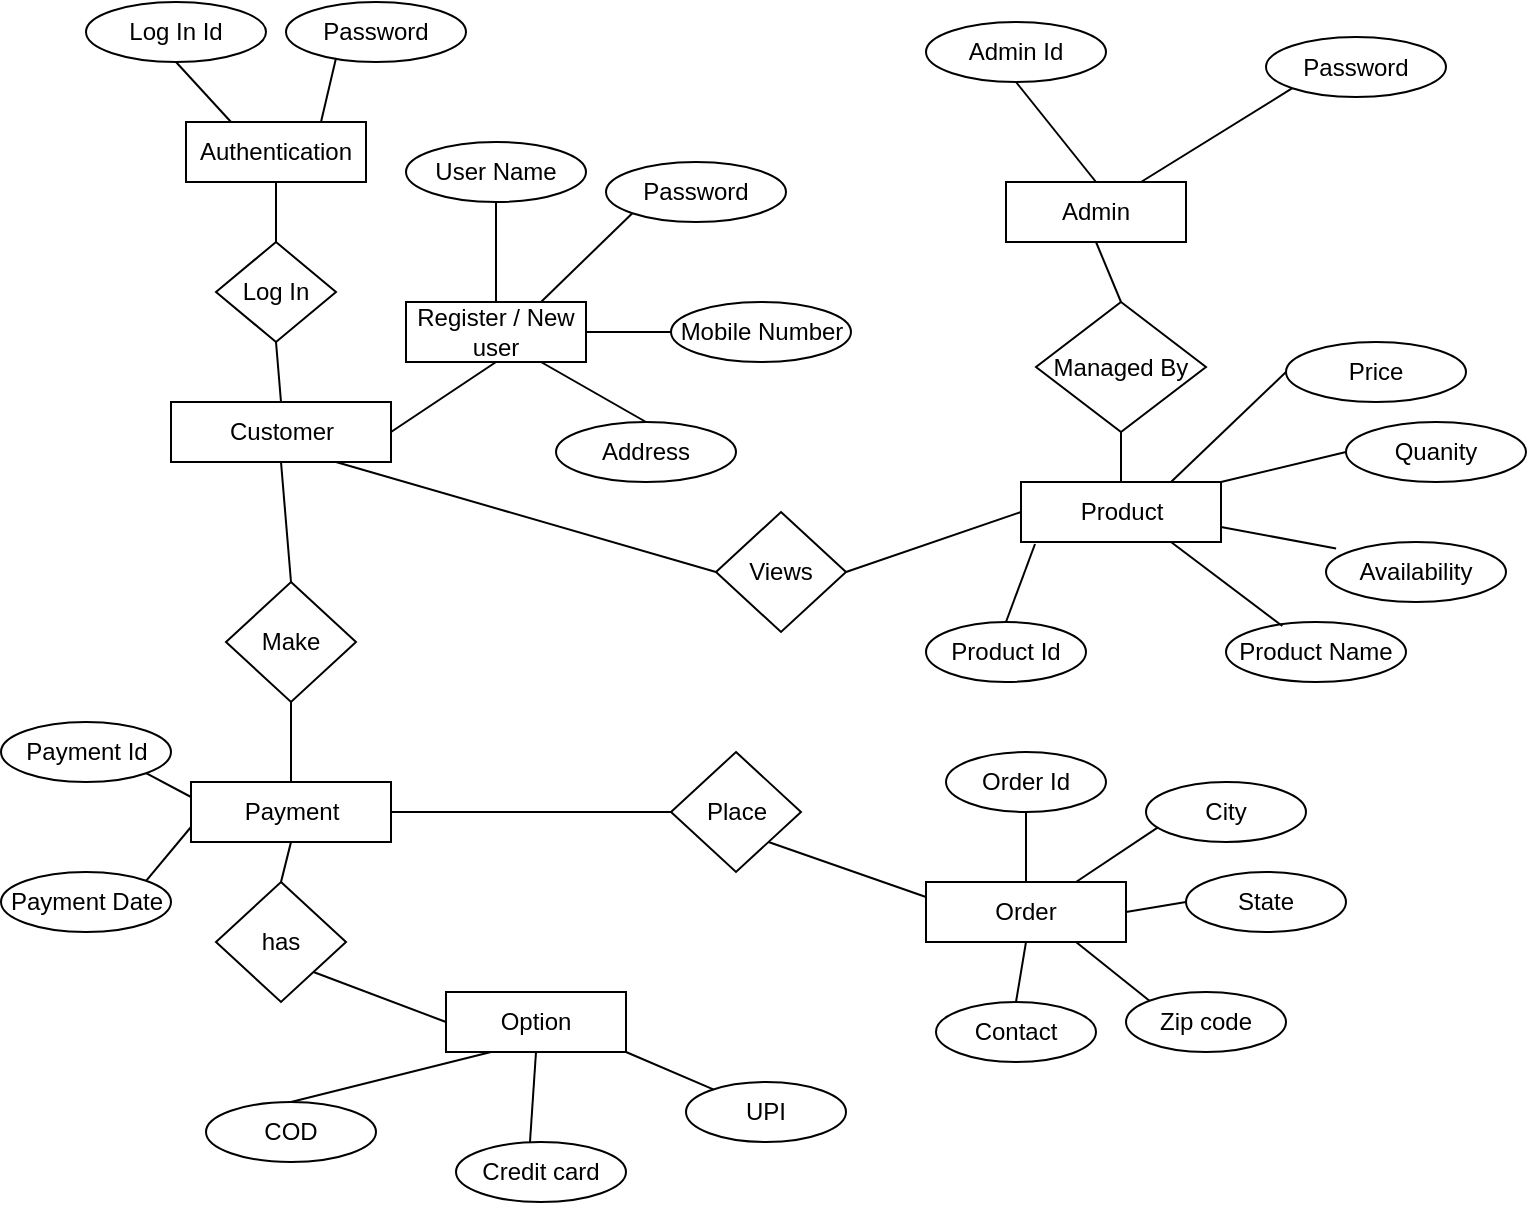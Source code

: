 <mxfile version="21.1.1" type="github">
  <diagram id="R2lEEEUBdFMjLlhIrx00" name="Page-1">
    <mxGraphModel dx="1818" dy="611" grid="1" gridSize="10" guides="1" tooltips="1" connect="1" arrows="1" fold="1" page="1" pageScale="1" pageWidth="850" pageHeight="1100" math="0" shadow="0" extFonts="Permanent Marker^https://fonts.googleapis.com/css?family=Permanent+Marker">
      <root>
        <mxCell id="0" />
        <mxCell id="1" parent="0" />
        <mxCell id="vPB9_eHQghtHpRKpBDYE-1" value="Customer" style="rounded=0;whiteSpace=wrap;html=1;" vertex="1" parent="1">
          <mxGeometry x="62.5" y="210" width="110" height="30" as="geometry" />
        </mxCell>
        <mxCell id="vPB9_eHQghtHpRKpBDYE-3" value="Log In" style="rhombus;whiteSpace=wrap;html=1;" vertex="1" parent="1">
          <mxGeometry x="85" y="130" width="60" height="50" as="geometry" />
        </mxCell>
        <mxCell id="vPB9_eHQghtHpRKpBDYE-6" value="Log In Id" style="ellipse;whiteSpace=wrap;html=1;" vertex="1" parent="1">
          <mxGeometry x="20" y="10" width="90" height="30" as="geometry" />
        </mxCell>
        <mxCell id="vPB9_eHQghtHpRKpBDYE-7" value="Password" style="ellipse;whiteSpace=wrap;html=1;" vertex="1" parent="1">
          <mxGeometry x="120" y="10" width="90" height="30" as="geometry" />
        </mxCell>
        <mxCell id="vPB9_eHQghtHpRKpBDYE-10" value="Authentication" style="rounded=0;whiteSpace=wrap;html=1;" vertex="1" parent="1">
          <mxGeometry x="70" y="70" width="90" height="30" as="geometry" />
        </mxCell>
        <mxCell id="vPB9_eHQghtHpRKpBDYE-22" value="Register / New user" style="rounded=0;whiteSpace=wrap;html=1;" vertex="1" parent="1">
          <mxGeometry x="180" y="160" width="90" height="30" as="geometry" />
        </mxCell>
        <mxCell id="vPB9_eHQghtHpRKpBDYE-25" value="User Name" style="ellipse;whiteSpace=wrap;html=1;" vertex="1" parent="1">
          <mxGeometry x="180" y="80" width="90" height="30" as="geometry" />
        </mxCell>
        <mxCell id="vPB9_eHQghtHpRKpBDYE-26" value="Password" style="ellipse;whiteSpace=wrap;html=1;" vertex="1" parent="1">
          <mxGeometry x="280" y="90" width="90" height="30" as="geometry" />
        </mxCell>
        <mxCell id="vPB9_eHQghtHpRKpBDYE-27" value="Mobile Number" style="ellipse;whiteSpace=wrap;html=1;" vertex="1" parent="1">
          <mxGeometry x="312.5" y="160" width="90" height="30" as="geometry" />
        </mxCell>
        <mxCell id="vPB9_eHQghtHpRKpBDYE-29" value="Address" style="ellipse;whiteSpace=wrap;html=1;" vertex="1" parent="1">
          <mxGeometry x="255" y="220" width="90" height="30" as="geometry" />
        </mxCell>
        <mxCell id="vPB9_eHQghtHpRKpBDYE-32" value="" style="endArrow=none;html=1;rounded=0;exitX=0.5;exitY=0;exitDx=0;exitDy=0;entryX=0.5;entryY=1;entryDx=0;entryDy=0;" edge="1" parent="1" source="vPB9_eHQghtHpRKpBDYE-22" target="vPB9_eHQghtHpRKpBDYE-25">
          <mxGeometry width="50" height="50" relative="1" as="geometry">
            <mxPoint x="400" y="330" as="sourcePoint" />
            <mxPoint x="450" y="280" as="targetPoint" />
          </mxGeometry>
        </mxCell>
        <mxCell id="vPB9_eHQghtHpRKpBDYE-36" value="" style="endArrow=none;html=1;rounded=0;exitX=0.75;exitY=0;exitDx=0;exitDy=0;entryX=0;entryY=1;entryDx=0;entryDy=0;" edge="1" parent="1" source="vPB9_eHQghtHpRKpBDYE-22" target="vPB9_eHQghtHpRKpBDYE-26">
          <mxGeometry width="50" height="50" relative="1" as="geometry">
            <mxPoint x="280" y="190" as="sourcePoint" />
            <mxPoint x="450" y="280" as="targetPoint" />
          </mxGeometry>
        </mxCell>
        <mxCell id="vPB9_eHQghtHpRKpBDYE-37" value="" style="endArrow=none;html=1;rounded=0;exitX=1;exitY=0.5;exitDx=0;exitDy=0;entryX=0;entryY=0.5;entryDx=0;entryDy=0;" edge="1" parent="1" source="vPB9_eHQghtHpRKpBDYE-22" target="vPB9_eHQghtHpRKpBDYE-27">
          <mxGeometry width="50" height="50" relative="1" as="geometry">
            <mxPoint x="280" y="170" as="sourcePoint" />
            <mxPoint x="310" y="165" as="targetPoint" />
          </mxGeometry>
        </mxCell>
        <mxCell id="vPB9_eHQghtHpRKpBDYE-39" value="" style="endArrow=none;html=1;rounded=0;exitX=0.75;exitY=1;exitDx=0;exitDy=0;entryX=0.5;entryY=0;entryDx=0;entryDy=0;" edge="1" parent="1" source="vPB9_eHQghtHpRKpBDYE-22" target="vPB9_eHQghtHpRKpBDYE-29">
          <mxGeometry width="50" height="50" relative="1" as="geometry">
            <mxPoint x="280" y="185" as="sourcePoint" />
            <mxPoint x="313" y="194" as="targetPoint" />
          </mxGeometry>
        </mxCell>
        <mxCell id="vPB9_eHQghtHpRKpBDYE-40" value="" style="endArrow=none;html=1;rounded=0;exitX=1;exitY=0.5;exitDx=0;exitDy=0;entryX=0.5;entryY=1;entryDx=0;entryDy=0;" edge="1" parent="1" source="vPB9_eHQghtHpRKpBDYE-1" target="vPB9_eHQghtHpRKpBDYE-22">
          <mxGeometry width="50" height="50" relative="1" as="geometry">
            <mxPoint x="258" y="170" as="sourcePoint" />
            <mxPoint x="278" y="146" as="targetPoint" />
          </mxGeometry>
        </mxCell>
        <mxCell id="vPB9_eHQghtHpRKpBDYE-41" value="" style="endArrow=none;html=1;rounded=0;exitX=0.5;exitY=0;exitDx=0;exitDy=0;entryX=0.5;entryY=1;entryDx=0;entryDy=0;" edge="1" parent="1" source="vPB9_eHQghtHpRKpBDYE-1" target="vPB9_eHQghtHpRKpBDYE-3">
          <mxGeometry width="50" height="50" relative="1" as="geometry">
            <mxPoint x="180" y="235" as="sourcePoint" />
            <mxPoint x="235" y="200" as="targetPoint" />
          </mxGeometry>
        </mxCell>
        <mxCell id="vPB9_eHQghtHpRKpBDYE-42" value="" style="endArrow=none;html=1;rounded=0;exitX=0.5;exitY=0;exitDx=0;exitDy=0;entryX=0.5;entryY=1;entryDx=0;entryDy=0;" edge="1" parent="1" source="vPB9_eHQghtHpRKpBDYE-3" target="vPB9_eHQghtHpRKpBDYE-10">
          <mxGeometry width="50" height="50" relative="1" as="geometry">
            <mxPoint x="400" y="330" as="sourcePoint" />
            <mxPoint x="450" y="280" as="targetPoint" />
          </mxGeometry>
        </mxCell>
        <mxCell id="vPB9_eHQghtHpRKpBDYE-45" value="" style="endArrow=none;html=1;rounded=0;exitX=0.75;exitY=0;exitDx=0;exitDy=0;entryX=0.278;entryY=0.933;entryDx=0;entryDy=0;entryPerimeter=0;" edge="1" parent="1" source="vPB9_eHQghtHpRKpBDYE-10" target="vPB9_eHQghtHpRKpBDYE-7">
          <mxGeometry width="50" height="50" relative="1" as="geometry">
            <mxPoint x="400" y="330" as="sourcePoint" />
            <mxPoint x="450" y="280" as="targetPoint" />
          </mxGeometry>
        </mxCell>
        <mxCell id="vPB9_eHQghtHpRKpBDYE-46" value="" style="endArrow=none;html=1;rounded=0;exitX=0.25;exitY=0;exitDx=0;exitDy=0;entryX=0.5;entryY=1;entryDx=0;entryDy=0;" edge="1" parent="1" source="vPB9_eHQghtHpRKpBDYE-10" target="vPB9_eHQghtHpRKpBDYE-6">
          <mxGeometry width="50" height="50" relative="1" as="geometry">
            <mxPoint x="148" y="80" as="sourcePoint" />
            <mxPoint x="155" y="48" as="targetPoint" />
          </mxGeometry>
        </mxCell>
        <mxCell id="vPB9_eHQghtHpRKpBDYE-48" value="Views" style="rhombus;whiteSpace=wrap;html=1;" vertex="1" parent="1">
          <mxGeometry x="335" y="265" width="65" height="60" as="geometry" />
        </mxCell>
        <mxCell id="vPB9_eHQghtHpRKpBDYE-50" value="" style="endArrow=none;html=1;rounded=0;exitX=0;exitY=0.5;exitDx=0;exitDy=0;entryX=0.75;entryY=1;entryDx=0;entryDy=0;" edge="1" parent="1" source="vPB9_eHQghtHpRKpBDYE-48" target="vPB9_eHQghtHpRKpBDYE-1">
          <mxGeometry width="50" height="50" relative="1" as="geometry">
            <mxPoint x="125" y="220" as="sourcePoint" />
            <mxPoint x="115" y="240" as="targetPoint" />
            <Array as="points" />
          </mxGeometry>
        </mxCell>
        <mxCell id="vPB9_eHQghtHpRKpBDYE-51" value="Product" style="rounded=0;whiteSpace=wrap;html=1;" vertex="1" parent="1">
          <mxGeometry x="487.5" y="250" width="100" height="30" as="geometry" />
        </mxCell>
        <mxCell id="vPB9_eHQghtHpRKpBDYE-52" value="" style="endArrow=none;html=1;rounded=0;exitX=0;exitY=0.5;exitDx=0;exitDy=0;entryX=1;entryY=0.5;entryDx=0;entryDy=0;" edge="1" parent="1" source="vPB9_eHQghtHpRKpBDYE-51" target="vPB9_eHQghtHpRKpBDYE-48">
          <mxGeometry width="50" height="50" relative="1" as="geometry">
            <mxPoint x="125" y="310" as="sourcePoint" />
            <mxPoint x="125" y="250" as="targetPoint" />
            <Array as="points" />
          </mxGeometry>
        </mxCell>
        <mxCell id="vPB9_eHQghtHpRKpBDYE-54" value="Payment" style="rounded=0;whiteSpace=wrap;html=1;" vertex="1" parent="1">
          <mxGeometry x="72.5" y="400" width="100" height="30" as="geometry" />
        </mxCell>
        <mxCell id="vPB9_eHQghtHpRKpBDYE-58" value="Payment Id" style="ellipse;whiteSpace=wrap;html=1;" vertex="1" parent="1">
          <mxGeometry x="-22.5" y="370" width="85" height="30" as="geometry" />
        </mxCell>
        <mxCell id="vPB9_eHQghtHpRKpBDYE-59" value="Payment Date" style="ellipse;whiteSpace=wrap;html=1;" vertex="1" parent="1">
          <mxGeometry x="-22.5" y="445" width="85" height="30" as="geometry" />
        </mxCell>
        <mxCell id="vPB9_eHQghtHpRKpBDYE-62" value="" style="endArrow=none;html=1;rounded=0;exitX=1;exitY=1;exitDx=0;exitDy=0;entryX=0;entryY=0.25;entryDx=0;entryDy=0;" edge="1" parent="1" source="vPB9_eHQghtHpRKpBDYE-58" target="vPB9_eHQghtHpRKpBDYE-54">
          <mxGeometry width="50" height="50" relative="1" as="geometry">
            <mxPoint x="125" y="370" as="sourcePoint" />
            <mxPoint x="155" y="420" as="targetPoint" />
          </mxGeometry>
        </mxCell>
        <mxCell id="vPB9_eHQghtHpRKpBDYE-63" value="" style="endArrow=none;html=1;rounded=0;exitX=1;exitY=0;exitDx=0;exitDy=0;entryX=0;entryY=0.75;entryDx=0;entryDy=0;" edge="1" parent="1" source="vPB9_eHQghtHpRKpBDYE-59" target="vPB9_eHQghtHpRKpBDYE-54">
          <mxGeometry width="50" height="50" relative="1" as="geometry">
            <mxPoint x="70" y="405" as="sourcePoint" />
            <mxPoint x="105" y="428" as="targetPoint" />
          </mxGeometry>
        </mxCell>
        <mxCell id="vPB9_eHQghtHpRKpBDYE-64" value="has" style="rhombus;whiteSpace=wrap;html=1;" vertex="1" parent="1">
          <mxGeometry x="85" y="450" width="65" height="60" as="geometry" />
        </mxCell>
        <mxCell id="vPB9_eHQghtHpRKpBDYE-66" value="" style="endArrow=none;html=1;rounded=0;exitX=0.5;exitY=1;exitDx=0;exitDy=0;entryX=0.5;entryY=0;entryDx=0;entryDy=0;" edge="1" parent="1" source="vPB9_eHQghtHpRKpBDYE-54" target="vPB9_eHQghtHpRKpBDYE-64">
          <mxGeometry width="50" height="50" relative="1" as="geometry">
            <mxPoint x="400" y="330" as="sourcePoint" />
            <mxPoint x="450" y="280" as="targetPoint" />
          </mxGeometry>
        </mxCell>
        <mxCell id="vPB9_eHQghtHpRKpBDYE-67" value="COD" style="ellipse;whiteSpace=wrap;html=1;" vertex="1" parent="1">
          <mxGeometry x="80" y="560" width="85" height="30" as="geometry" />
        </mxCell>
        <mxCell id="vPB9_eHQghtHpRKpBDYE-68" value="Credit card" style="ellipse;whiteSpace=wrap;html=1;" vertex="1" parent="1">
          <mxGeometry x="205" y="580" width="85" height="30" as="geometry" />
        </mxCell>
        <mxCell id="vPB9_eHQghtHpRKpBDYE-69" value="UPI" style="ellipse;whiteSpace=wrap;html=1;" vertex="1" parent="1">
          <mxGeometry x="320" y="550" width="80" height="30" as="geometry" />
        </mxCell>
        <mxCell id="vPB9_eHQghtHpRKpBDYE-70" value="" style="endArrow=none;html=1;rounded=0;exitX=0.5;exitY=0;exitDx=0;exitDy=0;entryX=0.25;entryY=1;entryDx=0;entryDy=0;" edge="1" parent="1" source="vPB9_eHQghtHpRKpBDYE-67" target="vPB9_eHQghtHpRKpBDYE-97">
          <mxGeometry width="50" height="50" relative="1" as="geometry">
            <mxPoint x="400" y="330" as="sourcePoint" />
            <mxPoint x="450" y="280" as="targetPoint" />
          </mxGeometry>
        </mxCell>
        <mxCell id="vPB9_eHQghtHpRKpBDYE-71" value="" style="endArrow=none;html=1;rounded=0;exitX=0.5;exitY=1;exitDx=0;exitDy=0;entryX=0.435;entryY=0.013;entryDx=0;entryDy=0;entryPerimeter=0;" edge="1" parent="1" source="vPB9_eHQghtHpRKpBDYE-97" target="vPB9_eHQghtHpRKpBDYE-68">
          <mxGeometry width="50" height="50" relative="1" as="geometry">
            <mxPoint x="140" y="450" as="sourcePoint" />
            <mxPoint x="120" y="530" as="targetPoint" />
          </mxGeometry>
        </mxCell>
        <mxCell id="vPB9_eHQghtHpRKpBDYE-72" value="" style="endArrow=none;html=1;rounded=0;exitX=1;exitY=1;exitDx=0;exitDy=0;" edge="1" parent="1" source="vPB9_eHQghtHpRKpBDYE-97" target="vPB9_eHQghtHpRKpBDYE-69">
          <mxGeometry width="50" height="50" relative="1" as="geometry">
            <mxPoint x="121" y="515" as="sourcePoint" />
            <mxPoint x="340" y="530" as="targetPoint" />
          </mxGeometry>
        </mxCell>
        <mxCell id="vPB9_eHQghtHpRKpBDYE-73" value="Product Id" style="ellipse;whiteSpace=wrap;html=1;" vertex="1" parent="1">
          <mxGeometry x="440" y="320" width="80" height="30" as="geometry" />
        </mxCell>
        <mxCell id="vPB9_eHQghtHpRKpBDYE-74" value="Product Name" style="ellipse;whiteSpace=wrap;html=1;" vertex="1" parent="1">
          <mxGeometry x="590" y="320" width="90" height="30" as="geometry" />
        </mxCell>
        <mxCell id="vPB9_eHQghtHpRKpBDYE-75" value="Availability" style="ellipse;whiteSpace=wrap;html=1;" vertex="1" parent="1">
          <mxGeometry x="640" y="280" width="90" height="30" as="geometry" />
        </mxCell>
        <mxCell id="vPB9_eHQghtHpRKpBDYE-76" value="Quanity" style="ellipse;whiteSpace=wrap;html=1;" vertex="1" parent="1">
          <mxGeometry x="650" y="220" width="90" height="30" as="geometry" />
        </mxCell>
        <mxCell id="vPB9_eHQghtHpRKpBDYE-77" value="" style="endArrow=none;html=1;rounded=0;exitX=0.07;exitY=1.033;exitDx=0;exitDy=0;entryX=0.5;entryY=0;entryDx=0;entryDy=0;exitPerimeter=0;" edge="1" parent="1" source="vPB9_eHQghtHpRKpBDYE-51" target="vPB9_eHQghtHpRKpBDYE-73">
          <mxGeometry width="50" height="50" relative="1" as="geometry">
            <mxPoint x="125" y="370" as="sourcePoint" />
            <mxPoint x="155" y="420" as="targetPoint" />
          </mxGeometry>
        </mxCell>
        <mxCell id="vPB9_eHQghtHpRKpBDYE-78" value="" style="endArrow=none;html=1;rounded=0;exitX=0.75;exitY=1;exitDx=0;exitDy=0;entryX=0.313;entryY=0.067;entryDx=0;entryDy=0;entryPerimeter=0;" edge="1" parent="1" source="vPB9_eHQghtHpRKpBDYE-51" target="vPB9_eHQghtHpRKpBDYE-74">
          <mxGeometry width="50" height="50" relative="1" as="geometry">
            <mxPoint x="437" y="356" as="sourcePoint" />
            <mxPoint x="440" y="410" as="targetPoint" />
          </mxGeometry>
        </mxCell>
        <mxCell id="vPB9_eHQghtHpRKpBDYE-80" value="" style="endArrow=none;html=1;rounded=0;exitX=1;exitY=0.75;exitDx=0;exitDy=0;entryX=0.056;entryY=0.107;entryDx=0;entryDy=0;entryPerimeter=0;" edge="1" parent="1" source="vPB9_eHQghtHpRKpBDYE-51" target="vPB9_eHQghtHpRKpBDYE-75">
          <mxGeometry width="50" height="50" relative="1" as="geometry">
            <mxPoint x="455" y="355" as="sourcePoint" />
            <mxPoint x="448" y="432" as="targetPoint" />
          </mxGeometry>
        </mxCell>
        <mxCell id="vPB9_eHQghtHpRKpBDYE-81" value="" style="endArrow=none;html=1;rounded=0;exitX=1;exitY=0;exitDx=0;exitDy=0;entryX=0;entryY=0.5;entryDx=0;entryDy=0;" edge="1" parent="1" source="vPB9_eHQghtHpRKpBDYE-51" target="vPB9_eHQghtHpRKpBDYE-76">
          <mxGeometry width="50" height="50" relative="1" as="geometry">
            <mxPoint x="480" y="355" as="sourcePoint" />
            <mxPoint x="525" y="423" as="targetPoint" />
          </mxGeometry>
        </mxCell>
        <mxCell id="vPB9_eHQghtHpRKpBDYE-82" value="Managed By" style="rhombus;whiteSpace=wrap;html=1;" vertex="1" parent="1">
          <mxGeometry x="495" y="160" width="85" height="65" as="geometry" />
        </mxCell>
        <mxCell id="vPB9_eHQghtHpRKpBDYE-83" value="" style="endArrow=none;html=1;rounded=0;exitX=0.5;exitY=1;exitDx=0;exitDy=0;entryX=0.5;entryY=0;entryDx=0;entryDy=0;" edge="1" parent="1" source="vPB9_eHQghtHpRKpBDYE-82" target="vPB9_eHQghtHpRKpBDYE-51">
          <mxGeometry width="50" height="50" relative="1" as="geometry">
            <mxPoint x="455" y="355" as="sourcePoint" />
            <mxPoint x="448" y="432" as="targetPoint" />
          </mxGeometry>
        </mxCell>
        <mxCell id="vPB9_eHQghtHpRKpBDYE-84" value="Admin Id" style="ellipse;whiteSpace=wrap;html=1;" vertex="1" parent="1">
          <mxGeometry x="440" y="20" width="90" height="30" as="geometry" />
        </mxCell>
        <mxCell id="vPB9_eHQghtHpRKpBDYE-85" value="Admin" style="rounded=0;whiteSpace=wrap;html=1;" vertex="1" parent="1">
          <mxGeometry x="480" y="100" width="90" height="30" as="geometry" />
        </mxCell>
        <mxCell id="vPB9_eHQghtHpRKpBDYE-87" value="Price" style="ellipse;whiteSpace=wrap;html=1;" vertex="1" parent="1">
          <mxGeometry x="620" y="180" width="90" height="30" as="geometry" />
        </mxCell>
        <mxCell id="vPB9_eHQghtHpRKpBDYE-88" value="" style="endArrow=none;html=1;rounded=0;exitX=0.75;exitY=0;exitDx=0;exitDy=0;entryX=0;entryY=0.5;entryDx=0;entryDy=0;" edge="1" parent="1" source="vPB9_eHQghtHpRKpBDYE-51" target="vPB9_eHQghtHpRKpBDYE-87">
          <mxGeometry width="50" height="50" relative="1" as="geometry">
            <mxPoint x="505" y="355" as="sourcePoint" />
            <mxPoint x="600" y="395" as="targetPoint" />
          </mxGeometry>
        </mxCell>
        <mxCell id="vPB9_eHQghtHpRKpBDYE-89" value="Password" style="ellipse;whiteSpace=wrap;html=1;" vertex="1" parent="1">
          <mxGeometry x="610" y="27.5" width="90" height="30" as="geometry" />
        </mxCell>
        <mxCell id="vPB9_eHQghtHpRKpBDYE-90" value="" style="endArrow=none;html=1;rounded=0;exitX=0.5;exitY=0;exitDx=0;exitDy=0;entryX=0.5;entryY=1;entryDx=0;entryDy=0;" edge="1" parent="1" source="vPB9_eHQghtHpRKpBDYE-85" target="vPB9_eHQghtHpRKpBDYE-84">
          <mxGeometry width="50" height="50" relative="1" as="geometry">
            <mxPoint x="258" y="170" as="sourcePoint" />
            <mxPoint x="278" y="146" as="targetPoint" />
          </mxGeometry>
        </mxCell>
        <mxCell id="vPB9_eHQghtHpRKpBDYE-91" value="" style="endArrow=none;html=1;rounded=0;entryX=0;entryY=1;entryDx=0;entryDy=0;exitX=0.75;exitY=0;exitDx=0;exitDy=0;" edge="1" parent="1" source="vPB9_eHQghtHpRKpBDYE-85" target="vPB9_eHQghtHpRKpBDYE-89">
          <mxGeometry width="50" height="50" relative="1" as="geometry">
            <mxPoint x="530" y="160" as="sourcePoint" />
            <mxPoint x="480" y="98" as="targetPoint" />
          </mxGeometry>
        </mxCell>
        <mxCell id="vPB9_eHQghtHpRKpBDYE-92" value="" style="endArrow=none;html=1;rounded=0;exitX=0.5;exitY=0;exitDx=0;exitDy=0;entryX=0.5;entryY=1;entryDx=0;entryDy=0;" edge="1" parent="1" source="vPB9_eHQghtHpRKpBDYE-82" target="vPB9_eHQghtHpRKpBDYE-85">
          <mxGeometry width="50" height="50" relative="1" as="geometry">
            <mxPoint x="503" y="170" as="sourcePoint" />
            <mxPoint x="483" y="180" as="targetPoint" />
          </mxGeometry>
        </mxCell>
        <mxCell id="vPB9_eHQghtHpRKpBDYE-93" value="Make" style="rhombus;whiteSpace=wrap;html=1;" vertex="1" parent="1">
          <mxGeometry x="90" y="300" width="65" height="60" as="geometry" />
        </mxCell>
        <mxCell id="vPB9_eHQghtHpRKpBDYE-94" value="" style="endArrow=none;html=1;rounded=0;entryX=0.5;entryY=1;entryDx=0;entryDy=0;exitX=0.5;exitY=0;exitDx=0;exitDy=0;" edge="1" parent="1" source="vPB9_eHQghtHpRKpBDYE-93" target="vPB9_eHQghtHpRKpBDYE-1">
          <mxGeometry width="50" height="50" relative="1" as="geometry">
            <mxPoint x="110" y="290" as="sourcePoint" />
            <mxPoint x="153" y="250" as="targetPoint" />
            <Array as="points" />
          </mxGeometry>
        </mxCell>
        <mxCell id="vPB9_eHQghtHpRKpBDYE-95" value="" style="endArrow=none;html=1;rounded=0;entryX=0.5;entryY=1;entryDx=0;entryDy=0;exitX=0.5;exitY=0;exitDx=0;exitDy=0;" edge="1" parent="1" source="vPB9_eHQghtHpRKpBDYE-54" target="vPB9_eHQghtHpRKpBDYE-93">
          <mxGeometry width="50" height="50" relative="1" as="geometry">
            <mxPoint x="128" y="310" as="sourcePoint" />
            <mxPoint x="125" y="250" as="targetPoint" />
            <Array as="points" />
          </mxGeometry>
        </mxCell>
        <mxCell id="vPB9_eHQghtHpRKpBDYE-97" value="Option" style="rounded=0;whiteSpace=wrap;html=1;" vertex="1" parent="1">
          <mxGeometry x="200" y="505" width="90" height="30" as="geometry" />
        </mxCell>
        <mxCell id="vPB9_eHQghtHpRKpBDYE-100" value="" style="endArrow=none;html=1;rounded=0;exitX=0;exitY=0.5;exitDx=0;exitDy=0;entryX=1;entryY=1;entryDx=0;entryDy=0;" edge="1" parent="1" source="vPB9_eHQghtHpRKpBDYE-97" target="vPB9_eHQghtHpRKpBDYE-64">
          <mxGeometry width="50" height="50" relative="1" as="geometry">
            <mxPoint x="133" y="440" as="sourcePoint" />
            <mxPoint x="98" y="500" as="targetPoint" />
          </mxGeometry>
        </mxCell>
        <mxCell id="vPB9_eHQghtHpRKpBDYE-103" value="" style="endArrow=none;html=1;rounded=0;entryX=1;entryY=0.5;entryDx=0;entryDy=0;exitX=0;exitY=0.5;exitDx=0;exitDy=0;" edge="1" parent="1" source="vPB9_eHQghtHpRKpBDYE-105" target="vPB9_eHQghtHpRKpBDYE-54">
          <mxGeometry width="50" height="50" relative="1" as="geometry">
            <mxPoint x="320" y="380" as="sourcePoint" />
            <mxPoint x="155" y="250" as="targetPoint" />
            <Array as="points" />
          </mxGeometry>
        </mxCell>
        <mxCell id="vPB9_eHQghtHpRKpBDYE-105" value="Place" style="rhombus;whiteSpace=wrap;html=1;" vertex="1" parent="1">
          <mxGeometry x="312.5" y="385" width="65" height="60" as="geometry" />
        </mxCell>
        <mxCell id="vPB9_eHQghtHpRKpBDYE-106" value="Order" style="rounded=0;whiteSpace=wrap;html=1;" vertex="1" parent="1">
          <mxGeometry x="440" y="450" width="100" height="30" as="geometry" />
        </mxCell>
        <mxCell id="vPB9_eHQghtHpRKpBDYE-108" value="" style="endArrow=none;html=1;rounded=0;exitX=1;exitY=1;exitDx=0;exitDy=0;entryX=0;entryY=0.25;entryDx=0;entryDy=0;" edge="1" parent="1" source="vPB9_eHQghtHpRKpBDYE-105" target="vPB9_eHQghtHpRKpBDYE-106">
          <mxGeometry width="50" height="50" relative="1" as="geometry">
            <mxPoint x="295" y="545" as="sourcePoint" />
            <mxPoint x="343" y="564" as="targetPoint" />
          </mxGeometry>
        </mxCell>
        <mxCell id="vPB9_eHQghtHpRKpBDYE-109" value="Order Id" style="ellipse;whiteSpace=wrap;html=1;" vertex="1" parent="1">
          <mxGeometry x="450" y="385" width="80" height="30" as="geometry" />
        </mxCell>
        <mxCell id="vPB9_eHQghtHpRKpBDYE-110" value="City" style="ellipse;whiteSpace=wrap;html=1;" vertex="1" parent="1">
          <mxGeometry x="550" y="400" width="80" height="30" as="geometry" />
        </mxCell>
        <mxCell id="vPB9_eHQghtHpRKpBDYE-111" value="State" style="ellipse;whiteSpace=wrap;html=1;" vertex="1" parent="1">
          <mxGeometry x="570" y="445" width="80" height="30" as="geometry" />
        </mxCell>
        <mxCell id="vPB9_eHQghtHpRKpBDYE-112" value="Zip code" style="ellipse;whiteSpace=wrap;html=1;" vertex="1" parent="1">
          <mxGeometry x="540" y="505" width="80" height="30" as="geometry" />
        </mxCell>
        <mxCell id="vPB9_eHQghtHpRKpBDYE-114" value="Contact" style="ellipse;whiteSpace=wrap;html=1;" vertex="1" parent="1">
          <mxGeometry x="445" y="510" width="80" height="30" as="geometry" />
        </mxCell>
        <mxCell id="vPB9_eHQghtHpRKpBDYE-115" value="" style="endArrow=none;html=1;rounded=0;exitX=0.5;exitY=1;exitDx=0;exitDy=0;entryX=0.5;entryY=0;entryDx=0;entryDy=0;" edge="1" parent="1" source="vPB9_eHQghtHpRKpBDYE-109" target="vPB9_eHQghtHpRKpBDYE-106">
          <mxGeometry width="50" height="50" relative="1" as="geometry">
            <mxPoint x="371" y="440" as="sourcePoint" />
            <mxPoint x="450" y="468" as="targetPoint" />
          </mxGeometry>
        </mxCell>
        <mxCell id="vPB9_eHQghtHpRKpBDYE-116" value="" style="endArrow=none;html=1;rounded=0;exitX=0.072;exitY=0.76;exitDx=0;exitDy=0;entryX=0.75;entryY=0;entryDx=0;entryDy=0;exitPerimeter=0;" edge="1" parent="1" source="vPB9_eHQghtHpRKpBDYE-110" target="vPB9_eHQghtHpRKpBDYE-106">
          <mxGeometry width="50" height="50" relative="1" as="geometry">
            <mxPoint x="500" y="425" as="sourcePoint" />
            <mxPoint x="500" y="460" as="targetPoint" />
          </mxGeometry>
        </mxCell>
        <mxCell id="vPB9_eHQghtHpRKpBDYE-117" value="" style="endArrow=none;html=1;rounded=0;exitX=0;exitY=0.5;exitDx=0;exitDy=0;entryX=1;entryY=0.5;entryDx=0;entryDy=0;" edge="1" parent="1" source="vPB9_eHQghtHpRKpBDYE-111" target="vPB9_eHQghtHpRKpBDYE-106">
          <mxGeometry width="50" height="50" relative="1" as="geometry">
            <mxPoint x="566" y="433" as="sourcePoint" />
            <mxPoint x="525" y="460" as="targetPoint" />
          </mxGeometry>
        </mxCell>
        <mxCell id="vPB9_eHQghtHpRKpBDYE-118" value="" style="endArrow=none;html=1;rounded=0;exitX=0;exitY=0;exitDx=0;exitDy=0;entryX=0.75;entryY=1;entryDx=0;entryDy=0;" edge="1" parent="1" source="vPB9_eHQghtHpRKpBDYE-112" target="vPB9_eHQghtHpRKpBDYE-106">
          <mxGeometry width="50" height="50" relative="1" as="geometry">
            <mxPoint x="576" y="443" as="sourcePoint" />
            <mxPoint x="535" y="470" as="targetPoint" />
          </mxGeometry>
        </mxCell>
        <mxCell id="vPB9_eHQghtHpRKpBDYE-119" value="" style="endArrow=none;html=1;rounded=0;exitX=0.5;exitY=0;exitDx=0;exitDy=0;entryX=0.5;entryY=1;entryDx=0;entryDy=0;" edge="1" parent="1" source="vPB9_eHQghtHpRKpBDYE-114" target="vPB9_eHQghtHpRKpBDYE-106">
          <mxGeometry width="50" height="50" relative="1" as="geometry">
            <mxPoint x="562" y="519" as="sourcePoint" />
            <mxPoint x="525" y="490" as="targetPoint" />
          </mxGeometry>
        </mxCell>
      </root>
    </mxGraphModel>
  </diagram>
</mxfile>
